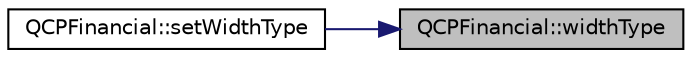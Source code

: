 digraph "QCPFinancial::widthType"
{
 // LATEX_PDF_SIZE
  edge [fontname="Helvetica",fontsize="10",labelfontname="Helvetica",labelfontsize="10"];
  node [fontname="Helvetica",fontsize="10",shape=record];
  rankdir="RL";
  Node1 [label="QCPFinancial::widthType",height=0.2,width=0.4,color="black", fillcolor="grey75", style="filled", fontcolor="black",tooltip=" "];
  Node1 -> Node2 [dir="back",color="midnightblue",fontsize="10",style="solid",fontname="Helvetica"];
  Node2 [label="QCPFinancial::setWidthType",height=0.2,width=0.4,color="black", fillcolor="white", style="filled",URL="$classQCPFinancial.html#a204b7b710352796593a432b723e34089",tooltip=" "];
}
